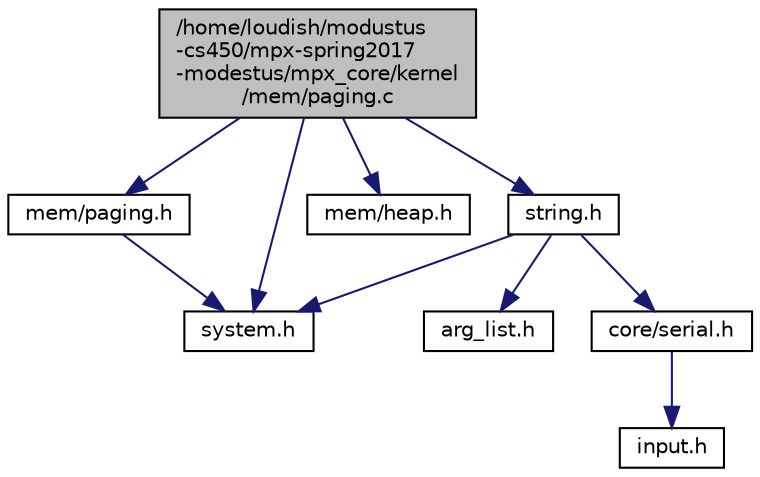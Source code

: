 digraph "/home/loudish/modustus-cs450/mpx-spring2017-modestus/mpx_core/kernel/mem/paging.c"
{
  edge [fontname="Helvetica",fontsize="10",labelfontname="Helvetica",labelfontsize="10"];
  node [fontname="Helvetica",fontsize="10",shape=record];
  Node1 [label="/home/loudish/modustus\l-cs450/mpx-spring2017\l-modestus/mpx_core/kernel\l/mem/paging.c",height=0.2,width=0.4,color="black", fillcolor="grey75", style="filled", fontcolor="black"];
  Node1 -> Node2 [color="midnightblue",fontsize="10",style="solid",fontname="Helvetica"];
  Node2 [label="system.h",height=0.2,width=0.4,color="black", fillcolor="white", style="filled",URL="$system_8h.html"];
  Node1 -> Node3 [color="midnightblue",fontsize="10",style="solid",fontname="Helvetica"];
  Node3 [label="string.h",height=0.2,width=0.4,color="black", fillcolor="white", style="filled",URL="$string_8h.html"];
  Node3 -> Node2 [color="midnightblue",fontsize="10",style="solid",fontname="Helvetica"];
  Node3 -> Node4 [color="midnightblue",fontsize="10",style="solid",fontname="Helvetica"];
  Node4 [label="arg_list.h",height=0.2,width=0.4,color="black", fillcolor="white", style="filled",URL="$arg__list_8h.html"];
  Node3 -> Node5 [color="midnightblue",fontsize="10",style="solid",fontname="Helvetica"];
  Node5 [label="core/serial.h",height=0.2,width=0.4,color="black", fillcolor="white", style="filled",URL="$serial_8h.html"];
  Node5 -> Node6 [color="midnightblue",fontsize="10",style="solid",fontname="Helvetica"];
  Node6 [label="input.h",height=0.2,width=0.4,color="black", fillcolor="white", style="filled",URL="$input_8h.html"];
  Node1 -> Node7 [color="midnightblue",fontsize="10",style="solid",fontname="Helvetica"];
  Node7 [label="mem/heap.h",height=0.2,width=0.4,color="black", fillcolor="white", style="filled",URL="$heap_8h.html"];
  Node1 -> Node8 [color="midnightblue",fontsize="10",style="solid",fontname="Helvetica"];
  Node8 [label="mem/paging.h",height=0.2,width=0.4,color="black", fillcolor="white", style="filled",URL="$paging_8h.html"];
  Node8 -> Node2 [color="midnightblue",fontsize="10",style="solid",fontname="Helvetica"];
}
